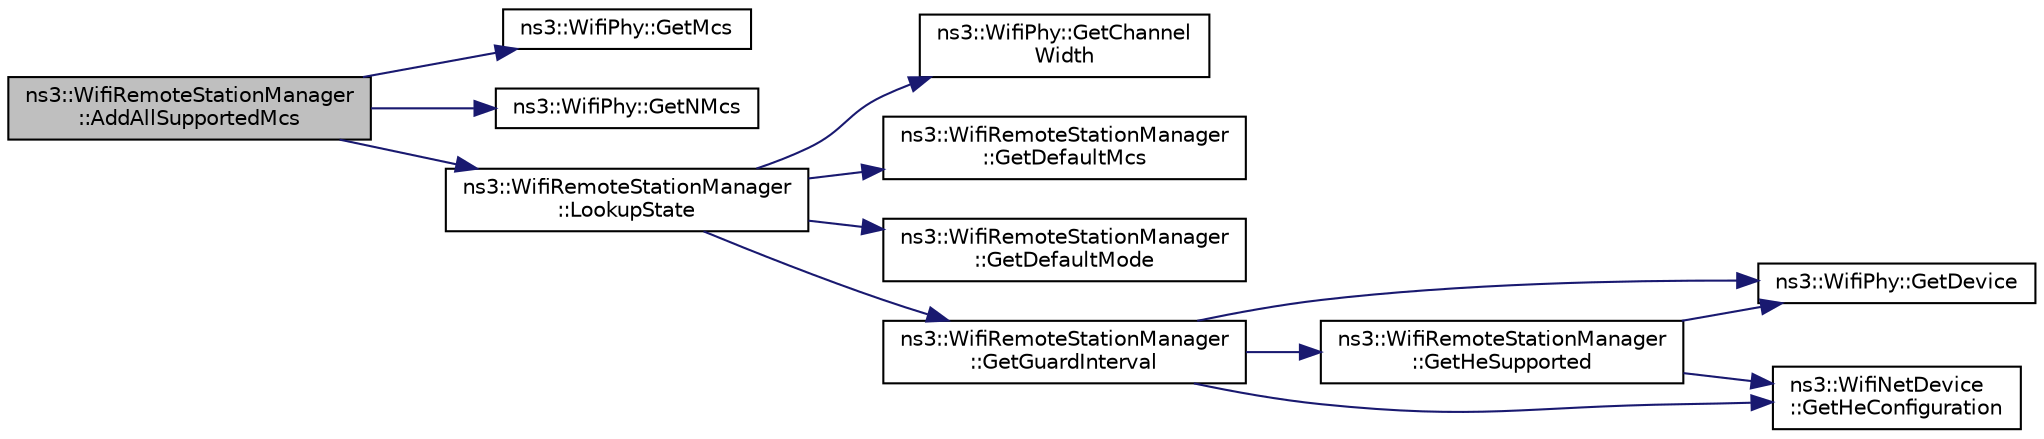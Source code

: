 digraph "ns3::WifiRemoteStationManager::AddAllSupportedMcs"
{
 // LATEX_PDF_SIZE
  edge [fontname="Helvetica",fontsize="10",labelfontname="Helvetica",labelfontsize="10"];
  node [fontname="Helvetica",fontsize="10",shape=record];
  rankdir="LR";
  Node1 [label="ns3::WifiRemoteStationManager\l::AddAllSupportedMcs",height=0.2,width=0.4,color="black", fillcolor="grey75", style="filled", fontcolor="black",tooltip="Invoked in a STA or AP to store all of the MCS supported by a destination which is also supported loc..."];
  Node1 -> Node2 [color="midnightblue",fontsize="10",style="solid",fontname="Helvetica"];
  Node2 [label="ns3::WifiPhy::GetMcs",height=0.2,width=0.4,color="black", fillcolor="white", style="filled",URL="$classns3_1_1_wifi_phy.html#ac5e4ea4c408896451a8ad77e77a88231",tooltip="The WifiPhy::GetMcs() method is used (e.g., by a WifiRemoteStationManager) to determine the set of tr..."];
  Node1 -> Node3 [color="midnightblue",fontsize="10",style="solid",fontname="Helvetica"];
  Node3 [label="ns3::WifiPhy::GetNMcs",height=0.2,width=0.4,color="black", fillcolor="white", style="filled",URL="$classns3_1_1_wifi_phy.html#a6564e0e1e90982b5bb78898449f093e7",tooltip="The WifiPhy::GetNMcs() method is used (e.g., by a WifiRemoteStationManager) to determine the set of t..."];
  Node1 -> Node4 [color="midnightblue",fontsize="10",style="solid",fontname="Helvetica"];
  Node4 [label="ns3::WifiRemoteStationManager\l::LookupState",height=0.2,width=0.4,color="black", fillcolor="white", style="filled",URL="$classns3_1_1_wifi_remote_station_manager.html#a6a5c20f231324799e383594b546ca733",tooltip="Return the state of the station associated with the given address."];
  Node4 -> Node5 [color="midnightblue",fontsize="10",style="solid",fontname="Helvetica"];
  Node5 [label="ns3::WifiPhy::GetChannel\lWidth",height=0.2,width=0.4,color="black", fillcolor="white", style="filled",URL="$classns3_1_1_wifi_phy.html#af55a96fc67e724abd99aeaeab826187f",tooltip=" "];
  Node4 -> Node6 [color="midnightblue",fontsize="10",style="solid",fontname="Helvetica"];
  Node6 [label="ns3::WifiRemoteStationManager\l::GetDefaultMcs",height=0.2,width=0.4,color="black", fillcolor="white", style="filled",URL="$classns3_1_1_wifi_remote_station_manager.html#a2422db307a1cd07b938ec2d4b8442668",tooltip="Return the default Modulation and Coding Scheme (MCS) index."];
  Node4 -> Node7 [color="midnightblue",fontsize="10",style="solid",fontname="Helvetica"];
  Node7 [label="ns3::WifiRemoteStationManager\l::GetDefaultMode",height=0.2,width=0.4,color="black", fillcolor="white", style="filled",URL="$classns3_1_1_wifi_remote_station_manager.html#a0f76976a6d7a8761b1ae1b9b74f18fbf",tooltip="Return the default transmission mode."];
  Node4 -> Node8 [color="midnightblue",fontsize="10",style="solid",fontname="Helvetica"];
  Node8 [label="ns3::WifiRemoteStationManager\l::GetGuardInterval",height=0.2,width=0.4,color="black", fillcolor="white", style="filled",URL="$classns3_1_1_wifi_remote_station_manager.html#af042a3c6cc1e936255e794c4aa21e68c",tooltip="Return the supported HE guard interval duration (in nanoseconds)."];
  Node8 -> Node9 [color="midnightblue",fontsize="10",style="solid",fontname="Helvetica"];
  Node9 [label="ns3::WifiPhy::GetDevice",height=0.2,width=0.4,color="black", fillcolor="white", style="filled",URL="$classns3_1_1_wifi_phy.html#adf2fa40dcba4e52e9bc67c6ffc819170",tooltip="Return the device this PHY is associated with."];
  Node8 -> Node10 [color="midnightblue",fontsize="10",style="solid",fontname="Helvetica"];
  Node10 [label="ns3::WifiNetDevice\l::GetHeConfiguration",height=0.2,width=0.4,color="black", fillcolor="white", style="filled",URL="$classns3_1_1_wifi_net_device.html#af4a86ccc320631308e9f1023baecdd6b",tooltip=" "];
  Node8 -> Node11 [color="midnightblue",fontsize="10",style="solid",fontname="Helvetica"];
  Node11 [label="ns3::WifiRemoteStationManager\l::GetHeSupported",height=0.2,width=0.4,color="black", fillcolor="white", style="filled",URL="$classns3_1_1_wifi_remote_station_manager.html#abf94bd5d22ad632148777a6c7e39bae0",tooltip="Return whether the device has HE capability support enabled."];
  Node11 -> Node9 [color="midnightblue",fontsize="10",style="solid",fontname="Helvetica"];
  Node11 -> Node10 [color="midnightblue",fontsize="10",style="solid",fontname="Helvetica"];
}
